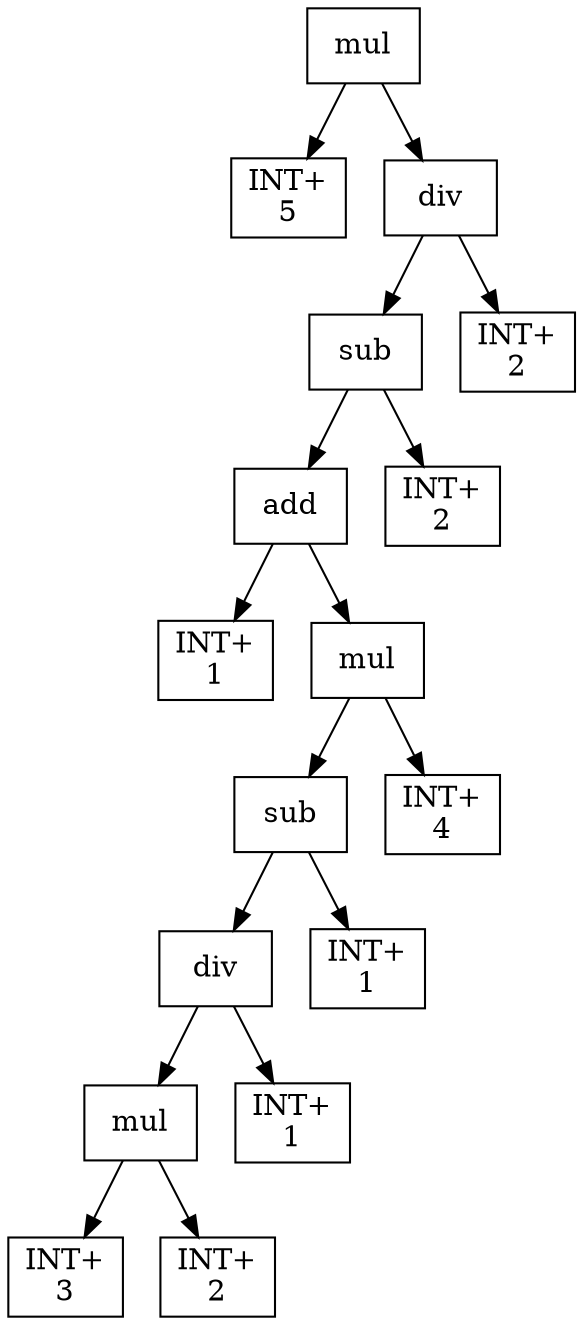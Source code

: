 digraph expr {
  node [shape=box];
  n1 [label="mul"];
  n2 [label="INT+\n5"];
  n3 [label="div"];
  n4 [label="sub"];
  n5 [label="add"];
  n6 [label="INT+\n1"];
  n7 [label="mul"];
  n8 [label="sub"];
  n9 [label="div"];
  n10 [label="mul"];
  n11 [label="INT+\n3"];
  n12 [label="INT+\n2"];
  n10 -> n11;
  n10 -> n12;
  n13 [label="INT+\n1"];
  n9 -> n10;
  n9 -> n13;
  n14 [label="INT+\n1"];
  n8 -> n9;
  n8 -> n14;
  n15 [label="INT+\n4"];
  n7 -> n8;
  n7 -> n15;
  n5 -> n6;
  n5 -> n7;
  n16 [label="INT+\n2"];
  n4 -> n5;
  n4 -> n16;
  n17 [label="INT+\n2"];
  n3 -> n4;
  n3 -> n17;
  n1 -> n2;
  n1 -> n3;
}